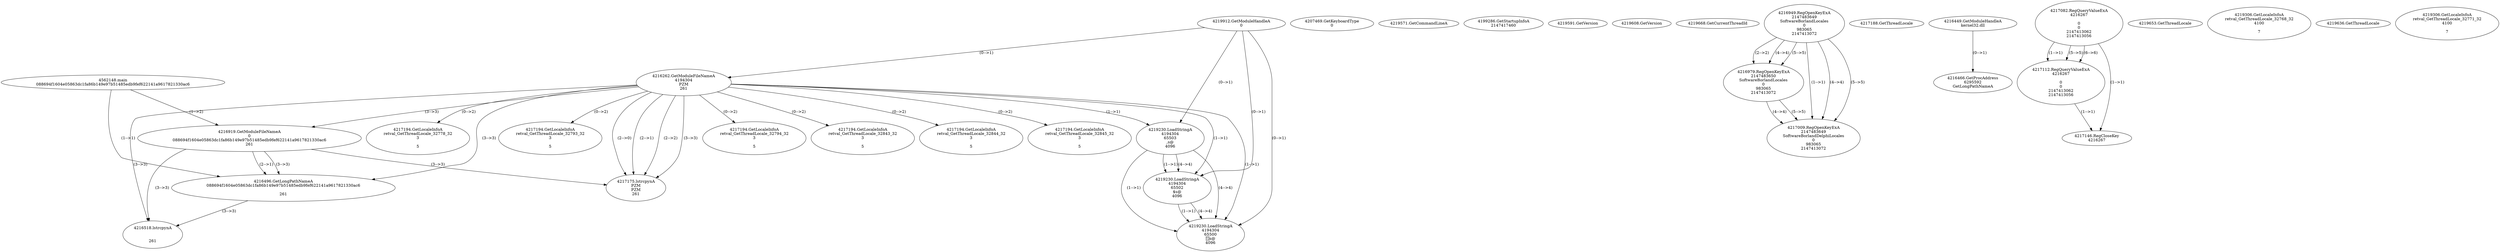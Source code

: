 // Global SCDG with merge call
digraph {
	0 [label="4562148.main
088694f1604e05863dc1fa86b149e97b51485edb9fef622141a9617821330ac6"]
	1 [label="4219912.GetModuleHandleA
0"]
	2 [label="4207469.GetKeyboardType
0"]
	3 [label="4219571.GetCommandLineA
"]
	4 [label="4199286.GetStartupInfoA
2147417460"]
	5 [label="4219591.GetVersion
"]
	6 [label="4219608.GetVersion
"]
	7 [label="4219668.GetCurrentThreadId
"]
	8 [label="4216262.GetModuleFileNameA
4194304
PZM
261"]
	1 -> 8 [label="(0-->1)"]
	9 [label="4216919.GetModuleFileNameA
0
088694f1604e05863dc1fa86b149e97b51485edb9fef622141a9617821330ac6
261"]
	0 -> 9 [label="(1-->2)"]
	8 -> 9 [label="(3-->3)"]
	10 [label="4216949.RegOpenKeyExA
2147483649
Software\Borland\Locales
0
983065
2147413072"]
	11 [label="4216979.RegOpenKeyExA
2147483650
Software\Borland\Locales
0
983065
2147413072"]
	10 -> 11 [label="(2-->2)"]
	10 -> 11 [label="(4-->4)"]
	10 -> 11 [label="(5-->5)"]
	12 [label="4217009.RegOpenKeyExA
2147483649
Software\Borland\Delphi\Locales
0
983065
2147413072"]
	10 -> 12 [label="(1-->1)"]
	10 -> 12 [label="(4-->4)"]
	11 -> 12 [label="(4-->4)"]
	10 -> 12 [label="(5-->5)"]
	11 -> 12 [label="(5-->5)"]
	13 [label="4217175.lstrcpynA
PZM
PZM
261"]
	8 -> 13 [label="(2-->1)"]
	8 -> 13 [label="(2-->2)"]
	8 -> 13 [label="(3-->3)"]
	9 -> 13 [label="(3-->3)"]
	8 -> 13 [label="(2-->0)"]
	14 [label="4217188.GetThreadLocale
"]
	15 [label="4217194.GetLocaleInfoA
retval_GetThreadLocale_32778_32
3

5"]
	8 -> 15 [label="(0-->2)"]
	16 [label="4216449.GetModuleHandleA
kernel32.dll"]
	17 [label="4216466.GetProcAddress
6295592
GetLongPathNameA"]
	16 -> 17 [label="(0-->1)"]
	18 [label="4216496.GetLongPathNameA
088694f1604e05863dc1fa86b149e97b51485edb9fef622141a9617821330ac6

261"]
	0 -> 18 [label="(1-->1)"]
	9 -> 18 [label="(2-->1)"]
	8 -> 18 [label="(3-->3)"]
	9 -> 18 [label="(3-->3)"]
	19 [label="4216518.lstrcpynA


261"]
	8 -> 19 [label="(3-->3)"]
	9 -> 19 [label="(3-->3)"]
	18 -> 19 [label="(3-->3)"]
	20 [label="4217082.RegQueryValueExA
4216267

0
0
2147413062
2147413056"]
	21 [label="4217112.RegQueryValueExA
4216267

0
0
2147413062
2147413056"]
	20 -> 21 [label="(1-->1)"]
	20 -> 21 [label="(5-->5)"]
	20 -> 21 [label="(6-->6)"]
	22 [label="4217146.RegCloseKey
4216267"]
	20 -> 22 [label="(1-->1)"]
	21 -> 22 [label="(1-->1)"]
	23 [label="4217194.GetLocaleInfoA
retval_GetThreadLocale_32793_32
3

5"]
	8 -> 23 [label="(0-->2)"]
	24 [label="4219230.LoadStringA
4194304
65503
,s@
4096"]
	1 -> 24 [label="(0-->1)"]
	8 -> 24 [label="(1-->1)"]
	25 [label="4219230.LoadStringA
4194304
65502
$s@
4096"]
	1 -> 25 [label="(0-->1)"]
	8 -> 25 [label="(1-->1)"]
	24 -> 25 [label="(1-->1)"]
	24 -> 25 [label="(4-->4)"]
	26 [label="4217194.GetLocaleInfoA
retval_GetThreadLocale_32794_32
3

5"]
	8 -> 26 [label="(0-->2)"]
	27 [label="4219653.GetThreadLocale
"]
	28 [label="4219306.GetLocaleInfoA
retval_GetThreadLocale_32768_32
4100

7"]
	29 [label="4217194.GetLocaleInfoA
retval_GetThreadLocale_32843_32
3

5"]
	8 -> 29 [label="(0-->2)"]
	30 [label="4219636.GetThreadLocale
"]
	31 [label="4219306.GetLocaleInfoA
retval_GetThreadLocale_32771_32
4100

7"]
	32 [label="4217194.GetLocaleInfoA
retval_GetThreadLocale_32844_32
3

5"]
	8 -> 32 [label="(0-->2)"]
	33 [label="4217194.GetLocaleInfoA
retval_GetThreadLocale_32845_32
3

5"]
	8 -> 33 [label="(0-->2)"]
	34 [label="4219230.LoadStringA
4194304
65500
s@
4096"]
	1 -> 34 [label="(0-->1)"]
	8 -> 34 [label="(1-->1)"]
	24 -> 34 [label="(1-->1)"]
	25 -> 34 [label="(1-->1)"]
	24 -> 34 [label="(4-->4)"]
	25 -> 34 [label="(4-->4)"]
}
